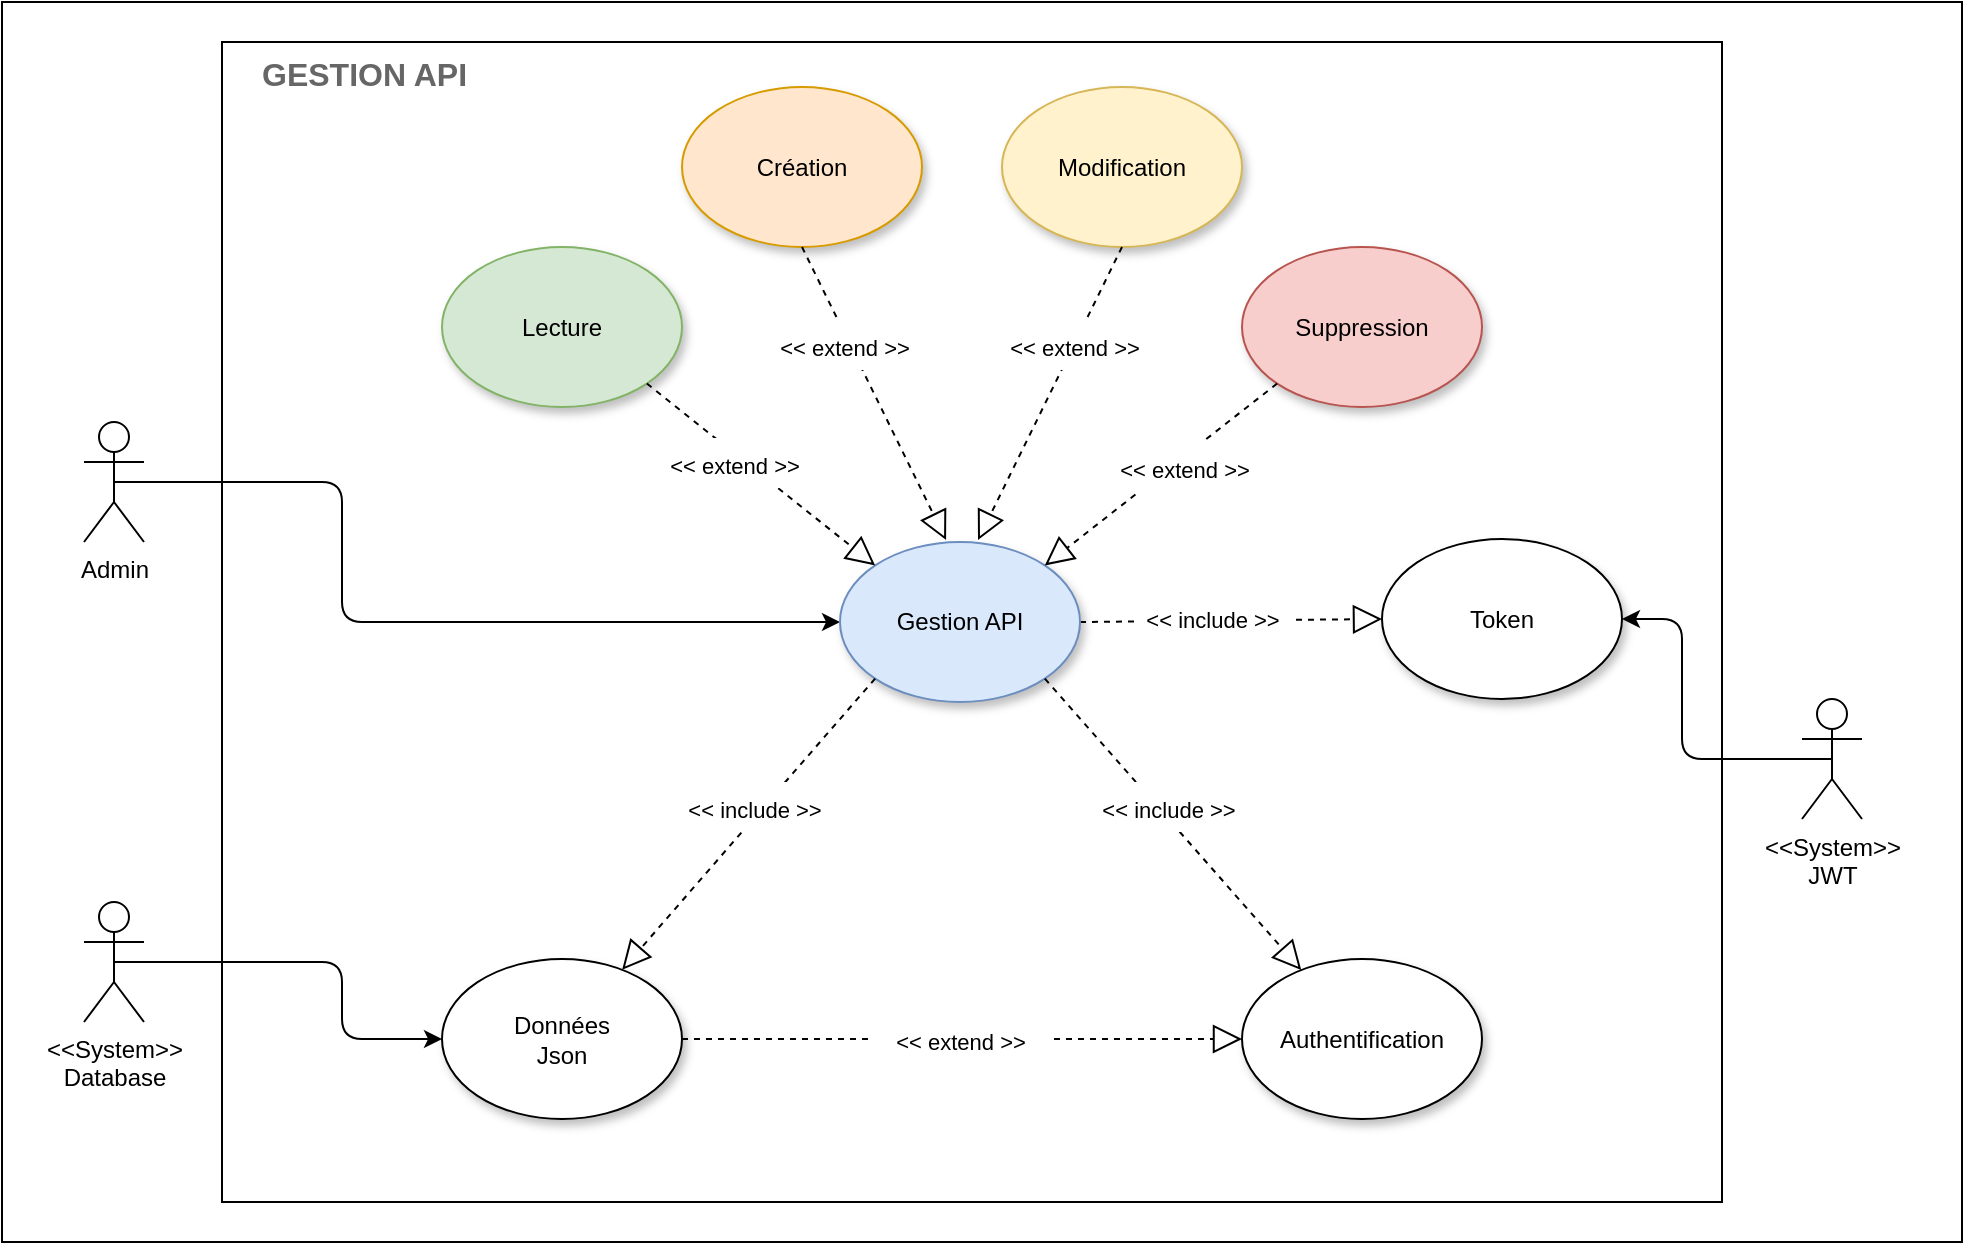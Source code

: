 <mxfile version="14.4.7" type="device" pages="3"><diagram id="VH_ox0vTG5aYY0R1LAW1" name="Page-1"><mxGraphModel dx="1090" dy="1764" grid="1" gridSize="10" guides="1" tooltips="1" connect="1" arrows="1" fold="1" page="1" pageScale="1" pageWidth="827" pageHeight="1169" math="0" shadow="0"><root><mxCell id="0"/><mxCell id="1" parent="0"/><mxCell id="WG0vmA7GrmN-rocCWLWq-1" value="" style="rounded=0;whiteSpace=wrap;html=1;fillColor=none;" parent="1" vertex="1"><mxGeometry x="230" y="-180" width="980" height="620" as="geometry"/></mxCell><mxCell id="WG0vmA7GrmN-rocCWLWq-2" value="" style="shape=folder;fontStyle=1;spacingTop=10;tabWidth=40;tabHeight=0;tabPosition=left;html=1;" parent="1" vertex="1"><mxGeometry x="340" y="-160" width="750" height="580" as="geometry"/></mxCell><mxCell id="WG0vmA7GrmN-rocCWLWq-3" style="edgeStyle=orthogonalEdgeStyle;rounded=1;orthogonalLoop=1;jettySize=auto;html=1;exitX=0.5;exitY=0.5;exitDx=0;exitDy=0;exitPerimeter=0;shadow=0;" parent="1" source="WG0vmA7GrmN-rocCWLWq-4" target="WG0vmA7GrmN-rocCWLWq-8" edge="1"><mxGeometry relative="1" as="geometry"><Array as="points"><mxPoint x="400" y="60"/><mxPoint x="400" y="130"/></Array></mxGeometry></mxCell><mxCell id="WG0vmA7GrmN-rocCWLWq-4" value="Admin" style="shape=umlActor;verticalLabelPosition=bottom;verticalAlign=top;html=1;" parent="1" vertex="1"><mxGeometry x="271" y="30" width="30" height="60" as="geometry"/></mxCell><mxCell id="WG0vmA7GrmN-rocCWLWq-5" value="Création" style="ellipse;whiteSpace=wrap;html=1;fillColor=#ffe6cc;strokeColor=#d79b00;shadow=1;" parent="1" vertex="1"><mxGeometry x="570" y="-137.5" width="120" height="80" as="geometry"/></mxCell><mxCell id="WG0vmA7GrmN-rocCWLWq-6" value="" style="endArrow=block;dashed=1;endFill=0;endSize=12;html=1;exitX=1;exitY=0.5;exitDx=0;exitDy=0;entryX=0;entryY=0.5;entryDx=0;entryDy=0;" parent="1" source="WG0vmA7GrmN-rocCWLWq-8" target="WG0vmA7GrmN-rocCWLWq-9" edge="1"><mxGeometry width="160" relative="1" as="geometry"><mxPoint x="620" y="90" as="sourcePoint"/><mxPoint x="909" y="154" as="targetPoint"/></mxGeometry></mxCell><mxCell id="WG0vmA7GrmN-rocCWLWq-7" value="&lt;div&gt;&lt;font style=&quot;font-size: 16px&quot; color=&quot;#666666&quot;&gt;&lt;b&gt;GESTION API&lt;/b&gt;&lt;/font&gt;&lt;/div&gt;" style="text;html=1;align=left;" parent="1" vertex="1"><mxGeometry x="358.2" y="-160" width="111.8" height="30" as="geometry"/></mxCell><mxCell id="WG0vmA7GrmN-rocCWLWq-8" value="Gestion API" style="ellipse;whiteSpace=wrap;html=1;fillColor=#dae8fc;strokeColor=#6c8ebf;shadow=1;" parent="1" vertex="1"><mxGeometry x="649" y="90" width="120" height="80" as="geometry"/></mxCell><mxCell id="WG0vmA7GrmN-rocCWLWq-9" value="Token" style="ellipse;whiteSpace=wrap;html=1;shadow=1;" parent="1" vertex="1"><mxGeometry x="920" y="88.5" width="120" height="80" as="geometry"/></mxCell><mxCell id="WG0vmA7GrmN-rocCWLWq-10" value="Suppression" style="ellipse;whiteSpace=wrap;html=1;shadow=1;fillColor=#f8cecc;strokeColor=#b85450;" parent="1" vertex="1"><mxGeometry x="850" y="-57.5" width="120" height="80" as="geometry"/></mxCell><mxCell id="WG0vmA7GrmN-rocCWLWq-13" value="" style="endArrow=block;dashed=1;endFill=0;endSize=12;html=1;exitX=0;exitY=1;exitDx=0;exitDy=0;entryX=1;entryY=0;entryDx=0;entryDy=0;" parent="1" source="WG0vmA7GrmN-rocCWLWq-10" target="WG0vmA7GrmN-rocCWLWq-8" edge="1"><mxGeometry width="160" relative="1" as="geometry"><mxPoint x="709" y="90" as="sourcePoint"/><mxPoint x="751" y="100" as="targetPoint"/><Array as="points"/></mxGeometry></mxCell><mxCell id="WG0vmA7GrmN-rocCWLWq-14" value="" style="endArrow=block;dashed=1;endFill=0;endSize=12;html=1;exitX=0.5;exitY=1;exitDx=0;exitDy=0;entryX=0.442;entryY=-0.012;entryDx=0;entryDy=0;entryPerimeter=0;" parent="1" source="WG0vmA7GrmN-rocCWLWq-5" target="WG0vmA7GrmN-rocCWLWq-8" edge="1"><mxGeometry width="160" relative="1" as="geometry"><mxPoint x="837.574" y="3.284" as="sourcePoint"/><mxPoint x="687" y="91" as="targetPoint"/><Array as="points"/></mxGeometry></mxCell><mxCell id="WG0vmA7GrmN-rocCWLWq-17" value="&lt;font style=&quot;font-size: 11px&quot;&gt;&amp;lt;&amp;lt; extend &amp;gt;&amp;gt;&lt;/font&gt;" style="text;html=1;align=center;fillColor=#ffffff;" parent="1" vertex="1"><mxGeometry x="606" y="-21" width="90" height="25" as="geometry"/></mxCell><mxCell id="WG0vmA7GrmN-rocCWLWq-18" value="Données&lt;br&gt;Json" style="ellipse;whiteSpace=wrap;html=1;shadow=1;" parent="1" vertex="1"><mxGeometry x="450" y="298.5" width="120" height="80" as="geometry"/></mxCell><mxCell id="WG0vmA7GrmN-rocCWLWq-19" value="" style="endArrow=block;dashed=1;endFill=0;endSize=12;html=1;exitX=0;exitY=1;exitDx=0;exitDy=0;" parent="1" source="WG0vmA7GrmN-rocCWLWq-8" target="WG0vmA7GrmN-rocCWLWq-18" edge="1"><mxGeometry width="160" relative="1" as="geometry"><mxPoint x="719" y="310" as="sourcePoint"/><mxPoint x="719" y="180" as="targetPoint"/></mxGeometry></mxCell><mxCell id="WG0vmA7GrmN-rocCWLWq-21" value="&lt;font style=&quot;font-size: 11px&quot;&gt;&amp;lt;&amp;lt; include &amp;gt;&amp;gt;&lt;/font&gt;" style="text;html=1;align=center;fillColor=#ffffff;" parent="1" vertex="1"><mxGeometry x="796" y="115" width="78" height="25" as="geometry"/></mxCell><mxCell id="yUi-xcZ-TGcRGuBILxH9-6" value="&amp;lt;&amp;lt;System&amp;gt;&amp;gt;&lt;br&gt;Database" style="shape=umlActor;verticalLabelPosition=bottom;verticalAlign=top;html=1;" parent="1" vertex="1"><mxGeometry x="271" y="270" width="30" height="60" as="geometry"/></mxCell><mxCell id="yUi-xcZ-TGcRGuBILxH9-10" style="edgeStyle=orthogonalEdgeStyle;rounded=1;orthogonalLoop=1;jettySize=auto;html=1;exitX=0.5;exitY=0.5;exitDx=0;exitDy=0;exitPerimeter=0;shadow=0;entryX=0;entryY=0.5;entryDx=0;entryDy=0;" parent="1" source="yUi-xcZ-TGcRGuBILxH9-6" target="WG0vmA7GrmN-rocCWLWq-18" edge="1"><mxGeometry relative="1" as="geometry"><Array as="points"><mxPoint x="400" y="300"/><mxPoint x="400" y="339"/></Array><mxPoint x="296" y="70" as="sourcePoint"/><mxPoint x="659" y="140" as="targetPoint"/></mxGeometry></mxCell><mxCell id="lj6DxXYrxHW-u3DZiMIi-1" value="Lecture" style="ellipse;whiteSpace=wrap;html=1;shadow=1;fillColor=#d5e8d4;strokeColor=#82b366;" parent="1" vertex="1"><mxGeometry x="450" y="-57.5" width="120" height="80" as="geometry"/></mxCell><mxCell id="lj6DxXYrxHW-u3DZiMIi-2" value="" style="endArrow=block;dashed=1;endFill=0;endSize=12;html=1;exitX=1;exitY=1;exitDx=0;exitDy=0;entryX=0;entryY=0;entryDx=0;entryDy=0;" parent="1" source="lj6DxXYrxHW-u3DZiMIi-1" target="WG0vmA7GrmN-rocCWLWq-8" edge="1"><mxGeometry width="160" relative="1" as="geometry"><mxPoint x="719" y="-60" as="sourcePoint"/><mxPoint x="719" y="100" as="targetPoint"/><Array as="points"/></mxGeometry></mxCell><mxCell id="lj6DxXYrxHW-u3DZiMIi-3" value="&lt;font style=&quot;font-size: 11px&quot;&gt;&amp;lt;&amp;lt; extend &amp;gt;&amp;gt;&lt;/font&gt;" style="text;html=1;align=center;fillColor=#ffffff;" parent="1" vertex="1"><mxGeometry x="551" y="38" width="90" height="25" as="geometry"/></mxCell><mxCell id="lj6DxXYrxHW-u3DZiMIi-4" value="&lt;font style=&quot;font-size: 11px&quot;&gt;&amp;lt;&amp;lt; include &amp;gt;&amp;gt;&lt;/font&gt;" style="text;html=1;align=center;fillColor=#ffffff;" parent="1" vertex="1"><mxGeometry x="561" y="210" width="90" height="25" as="geometry"/></mxCell><mxCell id="lj6DxXYrxHW-u3DZiMIi-6" value="Authentification" style="ellipse;whiteSpace=wrap;html=1;shadow=1;" parent="1" vertex="1"><mxGeometry x="850" y="298.5" width="120" height="80" as="geometry"/></mxCell><mxCell id="lj6DxXYrxHW-u3DZiMIi-7" value="" style="endArrow=block;dashed=1;endFill=0;endSize=12;html=1;exitX=1;exitY=1;exitDx=0;exitDy=0;" parent="1" source="WG0vmA7GrmN-rocCWLWq-8" target="lj6DxXYrxHW-u3DZiMIi-6" edge="1"><mxGeometry width="160" relative="1" as="geometry"><mxPoint x="676.574" y="168.284" as="sourcePoint"/><mxPoint x="541.298" y="315.873" as="targetPoint"/></mxGeometry></mxCell><mxCell id="lj6DxXYrxHW-u3DZiMIi-8" value="&lt;font style=&quot;font-size: 11px&quot;&gt;&amp;lt;&amp;lt; include &amp;gt;&amp;gt;&lt;/font&gt;" style="text;html=1;align=center;fillColor=#ffffff;" parent="1" vertex="1"><mxGeometry x="768" y="210" width="90" height="25" as="geometry"/></mxCell><mxCell id="lj6DxXYrxHW-u3DZiMIi-11" value="&amp;lt;&amp;lt;System&amp;gt;&amp;gt;&lt;br&gt;JWT" style="shape=umlActor;verticalLabelPosition=bottom;verticalAlign=top;html=1;" parent="1" vertex="1"><mxGeometry x="1130" y="168.5" width="30" height="60" as="geometry"/></mxCell><mxCell id="lj6DxXYrxHW-u3DZiMIi-12" value="" style="endArrow=block;dashed=1;endFill=0;endSize=12;html=1;exitX=1;exitY=0.5;exitDx=0;exitDy=0;entryX=0;entryY=0.5;entryDx=0;entryDy=0;" parent="1" source="WG0vmA7GrmN-rocCWLWq-18" target="lj6DxXYrxHW-u3DZiMIi-6" edge="1"><mxGeometry width="160" relative="1" as="geometry"><mxPoint x="960" y="173.54" as="sourcePoint"/><mxPoint x="842.426" y="321.716" as="targetPoint"/></mxGeometry></mxCell><mxCell id="lj6DxXYrxHW-u3DZiMIi-13" value="&lt;font style=&quot;font-size: 11px&quot;&gt;&amp;lt;&amp;lt; extend &amp;gt;&amp;gt;&lt;/font&gt;" style="text;html=1;align=center;fillColor=#ffffff;" parent="1" vertex="1"><mxGeometry x="664" y="326" width="90" height="25" as="geometry"/></mxCell><mxCell id="lj6DxXYrxHW-u3DZiMIi-14" style="edgeStyle=orthogonalEdgeStyle;rounded=1;orthogonalLoop=1;jettySize=auto;html=1;exitX=0.5;exitY=0.5;exitDx=0;exitDy=0;exitPerimeter=0;shadow=0;entryX=1;entryY=0.5;entryDx=0;entryDy=0;" parent="1" source="lj6DxXYrxHW-u3DZiMIi-11" target="WG0vmA7GrmN-rocCWLWq-9" edge="1"><mxGeometry relative="1" as="geometry"><Array as="points"><mxPoint x="1070" y="199"/><mxPoint x="1070" y="129"/></Array><mxPoint x="296" y="310" as="sourcePoint"/><mxPoint x="450" y="350" as="targetPoint"/></mxGeometry></mxCell><mxCell id="lj6DxXYrxHW-u3DZiMIi-15" value="Modification" style="ellipse;whiteSpace=wrap;html=1;fillColor=#fff2cc;strokeColor=#d6b656;shadow=1;" parent="1" vertex="1"><mxGeometry x="730" y="-137.5" width="120" height="80" as="geometry"/></mxCell><mxCell id="lj6DxXYrxHW-u3DZiMIi-16" value="" style="endArrow=block;dashed=1;endFill=0;endSize=12;html=1;exitX=0.5;exitY=1;exitDx=0;exitDy=0;entryX=0.575;entryY=-0.012;entryDx=0;entryDy=0;entryPerimeter=0;startSize=6;" parent="1" source="lj6DxXYrxHW-u3DZiMIi-15" target="WG0vmA7GrmN-rocCWLWq-8" edge="1"><mxGeometry width="160" relative="1" as="geometry"><mxPoint x="640" y="-47.5" as="sourcePoint"/><mxPoint x="709" y="90" as="targetPoint"/><Array as="points"/></mxGeometry></mxCell><mxCell id="lj6DxXYrxHW-u3DZiMIi-17" value="&lt;font style=&quot;font-size: 11px&quot;&gt;&amp;lt;&amp;lt; extend &amp;gt;&amp;gt;&lt;/font&gt;" style="text;html=1;align=center;fillColor=#ffffff;" parent="1" vertex="1"><mxGeometry x="776" y="40" width="90" height="25" as="geometry"/></mxCell><mxCell id="WG0vmA7GrmN-rocCWLWq-16" value="&lt;font style=&quot;font-size: 11px&quot;&gt;&amp;lt;&amp;lt; extend &amp;gt;&amp;gt;&lt;/font&gt;" style="text;html=1;align=center;fillColor=#ffffff;" parent="1" vertex="1"><mxGeometry x="721" y="-21" width="90" height="25" as="geometry"/></mxCell></root></mxGraphModel></diagram><diagram name="Livraison d'une commande" id="w-QYUiCodnrglj6sB1-8"><mxGraphModel dx="3485" dy="1910" grid="1" gridSize="10" guides="1" tooltips="1" connect="1" arrows="1" fold="1" page="1" pageScale="1" pageWidth="1654" pageHeight="2336" math="0" shadow="0"><root><mxCell id="6cDjXTNqXEqVuaz6WDZV-0"/><mxCell id="6cDjXTNqXEqVuaz6WDZV-1" parent="6cDjXTNqXEqVuaz6WDZV-0"/><mxCell id="MOrpgFzgNn9ORwq8JFCb-0" value="" style="whiteSpace=wrap;html=1;" vertex="1" parent="6cDjXTNqXEqVuaz6WDZV-1"><mxGeometry x="110" y="90" width="1340" height="890" as="geometry"/></mxCell><mxCell id="Pdqt44g4JhJTXEELVmCi-0" value="" style="shape=folder;fontStyle=1;spacingTop=10;tabWidth=40;tabHeight=14;tabPosition=left;html=1;" parent="6cDjXTNqXEqVuaz6WDZV-1" vertex="1"><mxGeometry x="350" y="130" width="830" height="790" as="geometry"/></mxCell><mxCell id="6b2l9aKh-bgbINoQDBiH-1" value="&amp;lt;&amp;lt;système&amp;gt;&amp;gt;&lt;br&gt;&lt;b&gt;système de géolocalisation&lt;/b&gt;&lt;br&gt;" style="shape=umlActor;verticalLabelPosition=bottom;labelBackgroundColor=#ffffff;verticalAlign=top;html=1;fillColor=#000000;" parent="6cDjXTNqXEqVuaz6WDZV-1" vertex="1"><mxGeometry x="1300" y="500" width="30" height="56" as="geometry"/></mxCell><mxCell id="6b2l9aKh-bgbINoQDBiH-2" style="edgeStyle=none;rounded=1;jumpSize=6;orthogonalLoop=1;jettySize=auto;html=1;exitX=1;exitY=1;exitDx=0;exitDy=0;entryX=0.024;entryY=0.386;entryDx=0;entryDy=0;entryPerimeter=0;dashed=1;endArrow=block;endFill=0;endSize=20;strokeWidth=1;" parent="6cDjXTNqXEqVuaz6WDZV-1" source="6b2l9aKh-bgbINoQDBiH-4" target="6b2l9aKh-bgbINoQDBiH-5" edge="1"><mxGeometry relative="1" as="geometry"/></mxCell><mxCell id="6b2l9aKh-bgbINoQDBiH-3" value="&amp;lt; &amp;lt;include&amp;gt; &amp;gt;" style="text;html=1;resizable=0;points=[];align=center;verticalAlign=middle;labelBackgroundColor=#ffffff;" parent="6b2l9aKh-bgbINoQDBiH-2" vertex="1" connectable="0"><mxGeometry x="-0.205" y="1" relative="1" as="geometry"><mxPoint as="offset"/></mxGeometry></mxCell><mxCell id="6b2l9aKh-bgbINoQDBiH-4" value="Validation de la commande" style="ellipse;whiteSpace=wrap;html=1;" parent="6cDjXTNqXEqVuaz6WDZV-1" vertex="1"><mxGeometry x="494" y="168" width="210" height="70" as="geometry"/></mxCell><mxCell id="G4kkE9BbwctxxHwsilJT-6" style="edgeStyle=none;rounded=1;jumpSize=6;orthogonalLoop=1;jettySize=auto;html=1;exitX=0.5;exitY=1;exitDx=0;exitDy=0;entryX=0.5;entryY=0;entryDx=0;entryDy=0;dashed=1;endArrow=block;endFill=0;endSize=20;strokeWidth=1;" parent="6cDjXTNqXEqVuaz6WDZV-1" source="6b2l9aKh-bgbINoQDBiH-5" target="G4kkE9BbwctxxHwsilJT-3" edge="1"><mxGeometry relative="1" as="geometry"/></mxCell><mxCell id="G4kkE9BbwctxxHwsilJT-9" value="&amp;lt; &amp;lt;include&amp;gt; &amp;gt;" style="text;html=1;resizable=0;points=[];align=center;verticalAlign=middle;labelBackgroundColor=#ffffff;" parent="G4kkE9BbwctxxHwsilJT-6" vertex="1" connectable="0"><mxGeometry x="-0.405" y="2" relative="1" as="geometry"><mxPoint x="-2" y="14" as="offset"/></mxGeometry></mxCell><mxCell id="G4kkE9BbwctxxHwsilJT-14" style="edgeStyle=none;rounded=1;jumpSize=6;orthogonalLoop=1;jettySize=auto;html=1;exitX=1;exitY=1;exitDx=0;exitDy=0;entryX=1;entryY=0;entryDx=0;entryDy=0;dashed=1;endArrow=block;endFill=0;endSize=20;strokeWidth=1;" parent="6cDjXTNqXEqVuaz6WDZV-1" source="G4kkE9BbwctxxHwsilJT-3" target="G4kkE9BbwctxxHwsilJT-11" edge="1"><mxGeometry relative="1" as="geometry"><Array as="points"/></mxGeometry></mxCell><mxCell id="G4kkE9BbwctxxHwsilJT-15" value="&amp;lt; &amp;lt;include&amp;gt; &amp;gt;" style="text;html=1;resizable=0;points=[];align=center;verticalAlign=middle;labelBackgroundColor=#ffffff;" parent="G4kkE9BbwctxxHwsilJT-14" vertex="1" connectable="0"><mxGeometry x="-0.217" relative="1" as="geometry"><mxPoint as="offset"/></mxGeometry></mxCell><mxCell id="6b2l9aKh-bgbINoQDBiH-5" value="Calcul du temps de livraison" style="ellipse;whiteSpace=wrap;html=1;" parent="6cDjXTNqXEqVuaz6WDZV-1" vertex="1"><mxGeometry x="838" y="257" width="210" height="70" as="geometry"/></mxCell><mxCell id="6b2l9aKh-bgbINoQDBiH-6" value="" style="endArrow=none;html=1;entryX=0;entryY=0.333;entryDx=0;entryDy=0;entryPerimeter=0;exitX=0.886;exitY=0.814;exitDx=0;exitDy=0;exitPerimeter=0;" parent="6cDjXTNqXEqVuaz6WDZV-1" source="6b2l9aKh-bgbINoQDBiH-5" target="6b2l9aKh-bgbINoQDBiH-1" edge="1"><mxGeometry width="50" height="50" relative="1" as="geometry"><mxPoint x="1085" y="267" as="sourcePoint"/><mxPoint x="1204" y="188" as="targetPoint"/></mxGeometry></mxCell><mxCell id="6b2l9aKh-bgbINoQDBiH-9" value="Livraison de la commande" style="ellipse;whiteSpace=wrap;html=1;" parent="6cDjXTNqXEqVuaz6WDZV-1" vertex="1"><mxGeometry x="555" y="780" width="210" height="70" as="geometry"/></mxCell><mxCell id="6b2l9aKh-bgbINoQDBiH-10" value="&lt;div style=&quot;text-align: center&quot;&gt;&lt;span&gt;&lt;b&gt;extension point&lt;/b&gt;&lt;/span&gt;&lt;/div&gt;&lt;div style=&quot;text-align: center&quot;&gt;&lt;span&gt;EXT1 : Si validation OK&lt;/span&gt;&lt;/div&gt;" style="text;html=1;resizable=0;points=[];autosize=1;align=left;verticalAlign=top;spacingTop=-4;" parent="6cDjXTNqXEqVuaz6WDZV-1" vertex="1"><mxGeometry x="534" y="247" width="140" height="30" as="geometry"/></mxCell><mxCell id="BLP0bTrUJ7WYx-oRSA_N-0" value="&lt;div style=&quot;text-align: center&quot;&gt;&lt;b&gt;Livraison d'une commande&lt;/b&gt;&lt;/div&gt;" style="text;html=1;" parent="6cDjXTNqXEqVuaz6WDZV-1" vertex="1"><mxGeometry x="1000" y="156" width="170" height="30" as="geometry"/></mxCell><mxCell id="6AGqnf61tiGwgaYWyTPQ-6" style="edgeStyle=none;rounded=1;jumpSize=6;orthogonalLoop=1;jettySize=auto;html=1;exitX=0.5;exitY=0;exitDx=0;exitDy=0;entryX=0.457;entryY=1.2;entryDx=0;entryDy=0;entryPerimeter=0;endArrow=block;endFill=0;endSize=20;strokeWidth=1;dashed=1;" parent="6cDjXTNqXEqVuaz6WDZV-1" source="BLP0bTrUJ7WYx-oRSA_N-1" target="6b2l9aKh-bgbINoQDBiH-10" edge="1"><mxGeometry relative="1" as="geometry"/></mxCell><mxCell id="bcoSQ2qYeqrCAkolIB37-0" value="&amp;lt; &amp;lt;extend&amp;gt; &amp;gt;" style="text;html=1;resizable=0;points=[];align=center;verticalAlign=middle;labelBackgroundColor=#ffffff;" parent="6AGqnf61tiGwgaYWyTPQ-6" vertex="1" connectable="0"><mxGeometry x="-0.265" relative="1" as="geometry"><mxPoint x="28" y="2" as="offset"/></mxGeometry></mxCell><mxCell id="G4kkE9BbwctxxHwsilJT-4" style="edgeStyle=none;rounded=1;jumpSize=6;orthogonalLoop=1;jettySize=auto;html=1;exitX=1;exitY=0.5;exitDx=0;exitDy=0;entryX=0;entryY=0;entryDx=0;entryDy=0;dashed=1;endArrow=block;endFill=0;endSize=20;strokeWidth=1;" parent="6cDjXTNqXEqVuaz6WDZV-1" source="BLP0bTrUJ7WYx-oRSA_N-1" target="G4kkE9BbwctxxHwsilJT-3" edge="1"><mxGeometry relative="1" as="geometry"/></mxCell><mxCell id="G4kkE9BbwctxxHwsilJT-8" value="&amp;lt; &amp;lt;include&amp;gt; &amp;gt;" style="text;html=1;resizable=0;points=[];align=center;verticalAlign=middle;labelBackgroundColor=#ffffff;" parent="G4kkE9BbwctxxHwsilJT-4" vertex="1" connectable="0"><mxGeometry x="0.19" y="2" relative="1" as="geometry"><mxPoint x="-13.5" y="-6.5" as="offset"/></mxGeometry></mxCell><mxCell id="BLP0bTrUJ7WYx-oRSA_N-1" value="Choix du livreur le plus proche&lt;br&gt;" style="ellipse;whiteSpace=wrap;html=1;" parent="6cDjXTNqXEqVuaz6WDZV-1" vertex="1"><mxGeometry x="479" y="360" width="250" height="70" as="geometry"/></mxCell><mxCell id="BLP0bTrUJ7WYx-oRSA_N-4" style="edgeStyle=none;rounded=1;jumpSize=6;orthogonalLoop=1;jettySize=auto;html=1;exitX=0.5;exitY=0;exitDx=0;exitDy=0;entryX=0.136;entryY=1.1;entryDx=0;entryDy=0;dashed=1;endArrow=block;endFill=0;endSize=20;strokeWidth=1;entryPerimeter=0;" parent="6cDjXTNqXEqVuaz6WDZV-1" source="BLP0bTrUJ7WYx-oRSA_N-3" target="sgKaqKILv5sMn1YOSmrw-0" edge="1"><mxGeometry relative="1" as="geometry"/></mxCell><mxCell id="bcoSQ2qYeqrCAkolIB37-1" value="&amp;lt; &amp;lt;extend&amp;gt; &amp;gt;" style="text;html=1;resizable=0;points=[];align=center;verticalAlign=middle;labelBackgroundColor=#ffffff;" parent="BLP0bTrUJ7WYx-oRSA_N-4" vertex="1" connectable="0"><mxGeometry x="-0.257" relative="1" as="geometry"><mxPoint x="-32" y="-3" as="offset"/></mxGeometry></mxCell><mxCell id="G4kkE9BbwctxxHwsilJT-5" style="edgeStyle=none;rounded=1;jumpSize=6;orthogonalLoop=1;jettySize=auto;html=1;exitX=1;exitY=0.5;exitDx=0;exitDy=0;entryX=0;entryY=0.5;entryDx=0;entryDy=0;dashed=1;endArrow=block;endFill=0;endSize=20;strokeWidth=1;" parent="6cDjXTNqXEqVuaz6WDZV-1" source="BLP0bTrUJ7WYx-oRSA_N-3" target="G4kkE9BbwctxxHwsilJT-3" edge="1"><mxGeometry relative="1" as="geometry"/></mxCell><mxCell id="G4kkE9BbwctxxHwsilJT-7" value="&amp;lt; &amp;lt;include&amp;gt; &amp;gt;" style="text;html=1;resizable=0;points=[];align=center;verticalAlign=middle;labelBackgroundColor=#ffffff;" parent="G4kkE9BbwctxxHwsilJT-5" vertex="1" connectable="0"><mxGeometry x="-0.137" relative="1" as="geometry"><mxPoint as="offset"/></mxGeometry></mxCell><mxCell id="BLP0bTrUJ7WYx-oRSA_N-3" value="Choix du livreur suivant" style="ellipse;whiteSpace=wrap;html=1;" parent="6cDjXTNqXEqVuaz6WDZV-1" vertex="1"><mxGeometry x="375" y="521" width="250" height="70" as="geometry"/></mxCell><mxCell id="BLP0bTrUJ7WYx-oRSA_N-6" value="livreur&lt;br&gt;" style="shape=umlActor;verticalLabelPosition=bottom;labelBackgroundColor=#ffffff;verticalAlign=top;html=1;fillColor=#000000;" parent="6cDjXTNqXEqVuaz6WDZV-1" vertex="1"><mxGeometry x="261" y="690" width="30" height="60" as="geometry"/></mxCell><mxCell id="6AGqnf61tiGwgaYWyTPQ-0" value="Acheteur" style="shape=umlActor;verticalLabelPosition=bottom;labelBackgroundColor=#ffffff;verticalAlign=top;html=1;fillColor=#000000;" parent="6cDjXTNqXEqVuaz6WDZV-1" vertex="1"><mxGeometry x="261" y="156" width="30" height="60" as="geometry"/></mxCell><mxCell id="6AGqnf61tiGwgaYWyTPQ-4" style="edgeStyle=none;rounded=1;jumpSize=6;orthogonalLoop=1;jettySize=auto;html=1;exitX=0.5;exitY=0;exitDx=0;exitDy=0;exitPerimeter=0;endArrow=block;endFill=0;endSize=20;strokeWidth=1;" parent="6cDjXTNqXEqVuaz6WDZV-1" source="6AGqnf61tiGwgaYWyTPQ-1" edge="1"><mxGeometry relative="1" as="geometry"><mxPoint x="280" y="240" as="targetPoint"/></mxGeometry></mxCell><mxCell id="6AGqnf61tiGwgaYWyTPQ-1" value="Particulier" style="shape=umlActor;verticalLabelPosition=bottom;labelBackgroundColor=#ffffff;verticalAlign=top;html=1;fillColor=#000000;" parent="6cDjXTNqXEqVuaz6WDZV-1" vertex="1"><mxGeometry x="291" y="277" width="30" height="60" as="geometry"/></mxCell><mxCell id="6AGqnf61tiGwgaYWyTPQ-3" style="edgeStyle=none;rounded=1;jumpSize=6;orthogonalLoop=1;jettySize=auto;html=1;exitX=0.5;exitY=0;exitDx=0;exitDy=0;exitPerimeter=0;endArrow=block;endFill=0;endSize=20;strokeWidth=1;" parent="6cDjXTNqXEqVuaz6WDZV-1" source="6AGqnf61tiGwgaYWyTPQ-2" edge="1"><mxGeometry relative="1" as="geometry"><mxPoint x="250" y="240" as="targetPoint"/></mxGeometry></mxCell><mxCell id="6AGqnf61tiGwgaYWyTPQ-2" value="Entreprise" style="shape=umlActor;verticalLabelPosition=bottom;labelBackgroundColor=#ffffff;verticalAlign=top;html=1;fillColor=#000000;" parent="6cDjXTNqXEqVuaz6WDZV-1" vertex="1"><mxGeometry x="180" y="280" width="30" height="60" as="geometry"/></mxCell><mxCell id="6AGqnf61tiGwgaYWyTPQ-5" value="" style="endArrow=none;html=1;strokeWidth=1;entryX=0;entryY=0.5;entryDx=0;entryDy=0;exitX=0.75;exitY=0.1;exitDx=0;exitDy=0;exitPerimeter=0;" parent="6cDjXTNqXEqVuaz6WDZV-1" source="6AGqnf61tiGwgaYWyTPQ-0" target="6b2l9aKh-bgbINoQDBiH-4" edge="1"><mxGeometry width="50" height="50" relative="1" as="geometry"><mxPoint x="370" y="263" as="sourcePoint"/><mxPoint x="420" y="213" as="targetPoint"/></mxGeometry></mxCell><mxCell id="sgKaqKILv5sMn1YOSmrw-0" value="&lt;div style=&quot;text-align: center&quot;&gt;&lt;span&gt;&lt;b&gt;extension point&lt;/b&gt;&lt;/span&gt;&lt;/div&gt;&lt;div style=&quot;text-align: center&quot;&gt;&lt;span&gt;EXT1 : Si livreur actuel non disponible&lt;/span&gt;&lt;/div&gt;" style="text;html=1;resizable=0;points=[];autosize=1;align=left;verticalAlign=top;spacingTop=-4;" parent="6cDjXTNqXEqVuaz6WDZV-1" vertex="1"><mxGeometry x="500" y="440" width="220" height="30" as="geometry"/></mxCell><mxCell id="sgKaqKILv5sMn1YOSmrw-3" value="Entreprise ExpressFood" style="shape=umlActor;verticalLabelPosition=bottom;labelBackgroundColor=#ffffff;verticalAlign=top;html=1;fillColor=#000000;" parent="6cDjXTNqXEqVuaz6WDZV-1" vertex="1"><mxGeometry x="195" y="521" width="30" height="60" as="geometry"/></mxCell><mxCell id="sgKaqKILv5sMn1YOSmrw-5" value="" style="endArrow=none;html=1;entryX=0;entryY=0.5;entryDx=0;entryDy=0;exitX=1;exitY=0.333;exitDx=0;exitDy=0;exitPerimeter=0;" parent="6cDjXTNqXEqVuaz6WDZV-1" source="sgKaqKILv5sMn1YOSmrw-3" target="BLP0bTrUJ7WYx-oRSA_N-3" edge="1"><mxGeometry width="50" height="50" relative="1" as="geometry"><mxPoint x="890" y="825" as="sourcePoint"/><mxPoint x="1320" y="539" as="targetPoint"/><Array as="points"/></mxGeometry></mxCell><mxCell id="G4kkE9BbwctxxHwsilJT-0" value="&amp;lt;&amp;lt;système&amp;gt;&amp;gt;&lt;br&gt;&lt;b&gt;système de paiement&lt;/b&gt;&lt;br&gt;" style="shape=umlActor;verticalLabelPosition=bottom;labelBackgroundColor=#ffffff;verticalAlign=top;html=1;fillColor=#000000;" parent="6cDjXTNqXEqVuaz6WDZV-1" vertex="1"><mxGeometry x="1295" y="749" width="30" height="56" as="geometry"/></mxCell><mxCell id="G4kkE9BbwctxxHwsilJT-12" style="edgeStyle=none;rounded=1;jumpSize=6;orthogonalLoop=1;jettySize=auto;html=1;exitX=0;exitY=1;exitDx=0;exitDy=0;entryX=0.5;entryY=0;entryDx=0;entryDy=0;dashed=1;endArrow=block;endFill=0;endSize=20;strokeWidth=1;" parent="6cDjXTNqXEqVuaz6WDZV-1" source="G4kkE9BbwctxxHwsilJT-3" target="G4kkE9BbwctxxHwsilJT-10" edge="1"><mxGeometry relative="1" as="geometry"/></mxCell><mxCell id="G4kkE9BbwctxxHwsilJT-13" value="&amp;lt; &amp;lt;include&amp;gt; &amp;gt;" style="text;html=1;resizable=0;points=[];align=center;verticalAlign=middle;labelBackgroundColor=#ffffff;" parent="G4kkE9BbwctxxHwsilJT-12" vertex="1" connectable="0"><mxGeometry x="0.162" relative="1" as="geometry"><mxPoint as="offset"/></mxGeometry></mxCell><mxCell id="G4kkE9BbwctxxHwsilJT-3" value="Livraison acceptée" style="ellipse;whiteSpace=wrap;html=1;" parent="6cDjXTNqXEqVuaz6WDZV-1" vertex="1"><mxGeometry x="838" y="458" width="210" height="70" as="geometry"/></mxCell><mxCell id="G4kkE9BbwctxxHwsilJT-16" style="edgeStyle=none;rounded=1;jumpSize=6;orthogonalLoop=1;jettySize=auto;html=1;exitX=1;exitY=0.5;exitDx=0;exitDy=0;entryX=0;entryY=1;entryDx=0;entryDy=0;dashed=1;endArrow=block;endFill=0;endSize=20;strokeWidth=1;" parent="6cDjXTNqXEqVuaz6WDZV-1" source="G4kkE9BbwctxxHwsilJT-10" target="G4kkE9BbwctxxHwsilJT-11" edge="1"><mxGeometry relative="1" as="geometry"/></mxCell><mxCell id="G4kkE9BbwctxxHwsilJT-17" value="&amp;lt; &amp;lt;include&amp;gt; &amp;gt;" style="text;html=1;resizable=0;points=[];align=center;verticalAlign=middle;labelBackgroundColor=#ffffff;" parent="G4kkE9BbwctxxHwsilJT-16" vertex="1" connectable="0"><mxGeometry x="-0.359" y="1" relative="1" as="geometry"><mxPoint x="7.5" y="14" as="offset"/></mxGeometry></mxCell><mxCell id="G4kkE9BbwctxxHwsilJT-22" style="edgeStyle=none;rounded=1;jumpSize=6;orthogonalLoop=1;jettySize=auto;html=1;exitX=0.5;exitY=1;exitDx=0;exitDy=0;entryX=0.5;entryY=0;entryDx=0;entryDy=0;dashed=1;endArrow=block;endFill=0;endSize=20;strokeWidth=1;" parent="6cDjXTNqXEqVuaz6WDZV-1" source="G4kkE9BbwctxxHwsilJT-10" target="6b2l9aKh-bgbINoQDBiH-9" edge="1"><mxGeometry relative="1" as="geometry"/></mxCell><mxCell id="G4kkE9BbwctxxHwsilJT-23" value="&amp;lt; &amp;lt;include&amp;gt; &amp;gt;" style="text;html=1;resizable=0;points=[];align=center;verticalAlign=middle;labelBackgroundColor=#ffffff;" parent="G4kkE9BbwctxxHwsilJT-22" vertex="1" connectable="0"><mxGeometry x="-0.326" y="1" relative="1" as="geometry"><mxPoint x="-26" as="offset"/></mxGeometry></mxCell><mxCell id="G4kkE9BbwctxxHwsilJT-10" value="Notification client &quot;Commande prise en charge&quot;" style="ellipse;whiteSpace=wrap;html=1;" parent="6cDjXTNqXEqVuaz6WDZV-1" vertex="1"><mxGeometry x="490" y="640" width="310" height="80" as="geometry"/></mxCell><mxCell id="G4kkE9BbwctxxHwsilJT-11" value="Redirection page temps de livraison" style="ellipse;whiteSpace=wrap;html=1;" parent="6cDjXTNqXEqVuaz6WDZV-1" vertex="1"><mxGeometry x="860" y="619.5" width="260" height="59" as="geometry"/></mxCell><mxCell id="G4kkE9BbwctxxHwsilJT-20" style="edgeStyle=none;rounded=1;jumpSize=6;orthogonalLoop=1;jettySize=auto;html=1;exitX=0;exitY=0.5;exitDx=0;exitDy=0;entryX=1;entryY=0.5;entryDx=0;entryDy=0;dashed=1;endArrow=block;endFill=0;endSize=20;strokeWidth=1;" parent="6cDjXTNqXEqVuaz6WDZV-1" source="G4kkE9BbwctxxHwsilJT-18" target="6b2l9aKh-bgbINoQDBiH-9" edge="1"><mxGeometry relative="1" as="geometry"/></mxCell><mxCell id="G4kkE9BbwctxxHwsilJT-21" value="&amp;lt; &amp;lt;extend&amp;gt; &amp;gt;" style="text;html=1;resizable=0;points=[];align=center;verticalAlign=middle;labelBackgroundColor=#ffffff;" parent="G4kkE9BbwctxxHwsilJT-20" vertex="1" connectable="0"><mxGeometry x="-0.35" relative="1" as="geometry"><mxPoint x="-8" y="-8" as="offset"/></mxGeometry></mxCell><mxCell id="G4kkE9BbwctxxHwsilJT-18" value="Récupération paiement" style="ellipse;whiteSpace=wrap;html=1;" parent="6cDjXTNqXEqVuaz6WDZV-1" vertex="1"><mxGeometry x="885" y="777" width="210" height="70" as="geometry"/></mxCell><mxCell id="G4kkE9BbwctxxHwsilJT-19" value="&lt;div style=&quot;text-align: center&quot;&gt;&lt;span&gt;&lt;b&gt;extension point&lt;/b&gt;&lt;/span&gt;&lt;/div&gt;&lt;div style=&quot;text-align: center&quot;&gt;&lt;span&gt;EXT1 : Si paiement sur place (chèque, espèce)&lt;/span&gt;&lt;/div&gt;" style="text;html=1;resizable=0;points=[];autosize=1;align=left;verticalAlign=top;spacingTop=-4;" parent="6cDjXTNqXEqVuaz6WDZV-1" vertex="1"><mxGeometry x="530" y="865" width="270" height="30" as="geometry"/></mxCell><mxCell id="G4kkE9BbwctxxHwsilJT-24" value="" style="endArrow=none;html=1;entryX=0.067;entryY=0.757;entryDx=0;entryDy=0;exitX=1;exitY=0.333;exitDx=0;exitDy=0;exitPerimeter=0;entryPerimeter=0;" parent="6cDjXTNqXEqVuaz6WDZV-1" source="BLP0bTrUJ7WYx-oRSA_N-6" target="G4kkE9BbwctxxHwsilJT-3" edge="1"><mxGeometry width="50" height="50" relative="1" as="geometry"><mxPoint x="276" y="700" as="sourcePoint"/><mxPoint x="426" y="715" as="targetPoint"/><Array as="points"/></mxGeometry></mxCell><mxCell id="GlQzbCFi37gt2-67gvie-0" value="" style="endArrow=none;html=1;entryX=0;entryY=0.333;entryDx=0;entryDy=0;entryPerimeter=0;exitX=1;exitY=0.5;exitDx=0;exitDy=0;" parent="6cDjXTNqXEqVuaz6WDZV-1" source="G4kkE9BbwctxxHwsilJT-18" target="G4kkE9BbwctxxHwsilJT-0" edge="1"><mxGeometry width="50" height="50" relative="1" as="geometry"><mxPoint x="1034" y="500" as="sourcePoint"/><mxPoint x="1310" y="705" as="targetPoint"/></mxGeometry></mxCell></root></mxGraphModel></diagram><diagram name="Ajout d'un plat du jour" id="Pjryhe-Rg2_dDlAWVT8j"><mxGraphModel dx="2323" dy="1273" grid="1" gridSize="10" guides="1" tooltips="1" connect="1" arrows="1" fold="1" page="1" pageScale="1" pageWidth="1654" pageHeight="2336" math="0" shadow="0"><root><mxCell id="OBRYc4jluoY8yjoJlfUl-0"/><mxCell id="OBRYc4jluoY8yjoJlfUl-1" parent="OBRYc4jluoY8yjoJlfUl-0"/><mxCell id="fIu9-ngxkENwtGSgZ3IS-0" value="" style="whiteSpace=wrap;html=1;" vertex="1" parent="OBRYc4jluoY8yjoJlfUl-1"><mxGeometry x="90" y="65" width="1110" height="755" as="geometry"/></mxCell><mxCell id="n2VfmviNvjXJ3C9nIvnt-0" value="" style="shape=folder;fontStyle=1;spacingTop=10;tabWidth=40;tabHeight=14;tabPosition=left;html=1;" parent="OBRYc4jluoY8yjoJlfUl-1" vertex="1"><mxGeometry x="320" y="90" width="830" height="680" as="geometry"/></mxCell><mxCell id="-eHsNyeum8KJDXx0hkt0-2" value="Consulter la carte" style="ellipse;whiteSpace=wrap;html=1;" parent="OBRYc4jluoY8yjoJlfUl-1" vertex="1"><mxGeometry x="580" y="141" width="250" height="50" as="geometry"/></mxCell><mxCell id="-eHsNyeum8KJDXx0hkt0-11" value="&lt;b&gt;Ajout d'un plat du jour&lt;/b&gt;&lt;br&gt;" style="text;html=1;resizable=0;points=[];autosize=1;align=left;verticalAlign=top;spacingTop=-4;" parent="OBRYc4jluoY8yjoJlfUl-1" vertex="1"><mxGeometry x="1000" y="121" width="140" height="20" as="geometry"/></mxCell><mxCell id="9Tkb1nV93ElJCu36WKn_-3" value="Acheteur" style="shape=umlActor;verticalLabelPosition=bottom;labelBackgroundColor=#ffffff;verticalAlign=top;html=1;fillColor=#000000;" parent="OBRYc4jluoY8yjoJlfUl-1" vertex="1"><mxGeometry x="187" y="148" width="30" height="60" as="geometry"/></mxCell><mxCell id="btzbmxIyDeASeJlJxZDf-1" style="edgeStyle=none;rounded=1;jumpSize=6;orthogonalLoop=1;jettySize=auto;html=1;exitX=0.5;exitY=0;exitDx=0;exitDy=0;exitPerimeter=0;endArrow=block;endFill=0;endSize=20;strokeWidth=1;" parent="OBRYc4jluoY8yjoJlfUl-1" source="9Tkb1nV93ElJCu36WKn_-4" edge="1"><mxGeometry relative="1" as="geometry"><mxPoint x="220" y="238" as="targetPoint"/></mxGeometry></mxCell><mxCell id="9Tkb1nV93ElJCu36WKn_-4" value="Particulier" style="shape=umlActor;verticalLabelPosition=bottom;labelBackgroundColor=#ffffff;verticalAlign=top;html=1;fillColor=#000000;" parent="OBRYc4jluoY8yjoJlfUl-1" vertex="1"><mxGeometry x="220" y="288" width="30" height="60" as="geometry"/></mxCell><mxCell id="btzbmxIyDeASeJlJxZDf-0" style="edgeStyle=none;rounded=1;jumpSize=6;orthogonalLoop=1;jettySize=auto;html=1;exitX=0.5;exitY=0;exitDx=0;exitDy=0;exitPerimeter=0;endArrow=block;endFill=0;endSize=20;strokeWidth=1;" parent="OBRYc4jluoY8yjoJlfUl-1" source="9Tkb1nV93ElJCu36WKn_-5" edge="1"><mxGeometry relative="1" as="geometry"><mxPoint x="170" y="228" as="targetPoint"/></mxGeometry></mxCell><mxCell id="9Tkb1nV93ElJCu36WKn_-5" value="Entreprise" style="shape=umlActor;verticalLabelPosition=bottom;labelBackgroundColor=#ffffff;verticalAlign=top;html=1;fillColor=#000000;" parent="OBRYc4jluoY8yjoJlfUl-1" vertex="1"><mxGeometry x="120" y="288" width="30" height="60" as="geometry"/></mxCell><mxCell id="btzbmxIyDeASeJlJxZDf-3" value="" style="endArrow=none;html=1;strokeWidth=1;entryX=0;entryY=0.5;entryDx=0;entryDy=0;exitX=1;exitY=0.333;exitDx=0;exitDy=0;exitPerimeter=0;" parent="OBRYc4jluoY8yjoJlfUl-1" source="9Tkb1nV93ElJCu36WKn_-3" target="-eHsNyeum8KJDXx0hkt0-2" edge="1"><mxGeometry width="50" height="50" relative="1" as="geometry"><mxPoint x="110" y="950" as="sourcePoint"/><mxPoint x="160" y="900" as="targetPoint"/></mxGeometry></mxCell><mxCell id="btzbmxIyDeASeJlJxZDf-4" value="Entreprise ExpressFood" style="shape=umlActor;verticalLabelPosition=bottom;labelBackgroundColor=#ffffff;verticalAlign=top;html=1;fillColor=#000000;" parent="OBRYc4jluoY8yjoJlfUl-1" vertex="1"><mxGeometry x="167" y="450" width="30" height="60" as="geometry"/></mxCell><mxCell id="btzbmxIyDeASeJlJxZDf-14" style="edgeStyle=none;rounded=1;jumpSize=6;orthogonalLoop=1;jettySize=auto;html=1;exitX=0;exitY=1;exitDx=0;exitDy=0;entryX=1;entryY=0;entryDx=0;entryDy=0;endArrow=block;endFill=0;endSize=9;strokeWidth=1;" parent="OBRYc4jluoY8yjoJlfUl-1" source="btzbmxIyDeASeJlJxZDf-5" target="btzbmxIyDeASeJlJxZDf-10" edge="1"><mxGeometry relative="1" as="geometry"/></mxCell><mxCell id="btzbmxIyDeASeJlJxZDf-15" style="edgeStyle=none;rounded=1;jumpSize=6;orthogonalLoop=1;jettySize=auto;html=1;exitX=0.5;exitY=1;exitDx=0;exitDy=0;entryX=0.666;entryY=0.02;entryDx=0;entryDy=0;entryPerimeter=0;endArrow=block;endFill=0;endSize=9;strokeWidth=1;" parent="OBRYc4jluoY8yjoJlfUl-1" source="btzbmxIyDeASeJlJxZDf-5" target="btzbmxIyDeASeJlJxZDf-11" edge="1"><mxGeometry relative="1" as="geometry"/></mxCell><mxCell id="btzbmxIyDeASeJlJxZDf-16" style="edgeStyle=none;rounded=1;jumpSize=6;orthogonalLoop=1;jettySize=auto;html=1;exitX=1;exitY=1;exitDx=0;exitDy=0;entryX=1;entryY=0.5;entryDx=0;entryDy=0;endArrow=block;endFill=0;endSize=9;strokeWidth=1;" parent="OBRYc4jluoY8yjoJlfUl-1" source="btzbmxIyDeASeJlJxZDf-5" target="btzbmxIyDeASeJlJxZDf-12" edge="1"><mxGeometry relative="1" as="geometry"><Array as="points"/></mxGeometry></mxCell><mxCell id="btzbmxIyDeASeJlJxZDf-17" style="edgeStyle=none;rounded=1;jumpSize=6;orthogonalLoop=1;jettySize=auto;html=1;exitX=1;exitY=0.5;exitDx=0;exitDy=0;entryX=1;entryY=0.5;entryDx=0;entryDy=0;endArrow=block;endFill=0;endSize=9;strokeWidth=1;" parent="OBRYc4jluoY8yjoJlfUl-1" source="btzbmxIyDeASeJlJxZDf-5" target="btzbmxIyDeASeJlJxZDf-13" edge="1"><mxGeometry relative="1" as="geometry"><Array as="points"><mxPoint x="660" y="460"/></Array></mxGeometry></mxCell><mxCell id="PYuCqc0yl3SopAAgHcYh-2" style="edgeStyle=none;rounded=1;jumpSize=6;orthogonalLoop=1;jettySize=auto;html=1;exitX=1;exitY=0.5;exitDx=0;exitDy=0;entryX=0.5;entryY=0;entryDx=0;entryDy=0;startArrow=none;startFill=0;startSize=6;endArrow=block;endFill=0;endSize=20;strokeWidth=1;dashed=1;" parent="OBRYc4jluoY8yjoJlfUl-1" source="btzbmxIyDeASeJlJxZDf-5" target="PYuCqc0yl3SopAAgHcYh-0" edge="1"><mxGeometry relative="1" as="geometry"/></mxCell><mxCell id="PYuCqc0yl3SopAAgHcYh-3" value="&amp;lt; &amp;lt;include&amp;gt; &amp;gt;" style="text;html=1;resizable=0;points=[];align=center;verticalAlign=middle;labelBackgroundColor=#ffffff;" parent="PYuCqc0yl3SopAAgHcYh-2" vertex="1" connectable="0"><mxGeometry x="-0.385" y="4" relative="1" as="geometry"><mxPoint x="34.5" y="9" as="offset"/></mxGeometry></mxCell><mxCell id="btzbmxIyDeASeJlJxZDf-5" value="Modifier la carte" style="ellipse;whiteSpace=wrap;html=1;" parent="OBRYc4jluoY8yjoJlfUl-1" vertex="1"><mxGeometry x="580" y="230" width="250" height="50" as="geometry"/></mxCell><mxCell id="btzbmxIyDeASeJlJxZDf-7" value="" style="endArrow=none;html=1;strokeWidth=1;entryX=0;entryY=0.5;entryDx=0;entryDy=0;exitX=1;exitY=0.333;exitDx=0;exitDy=0;exitPerimeter=0;" parent="OBRYc4jluoY8yjoJlfUl-1" source="btzbmxIyDeASeJlJxZDf-4" target="btzbmxIyDeASeJlJxZDf-5" edge="1"><mxGeometry width="50" height="50" relative="1" as="geometry"><mxPoint x="110" y="950" as="sourcePoint"/><mxPoint x="160" y="900" as="targetPoint"/><Array as="points"><mxPoint x="360" y="280"/></Array></mxGeometry></mxCell><mxCell id="btzbmxIyDeASeJlJxZDf-10" value="Plat 1" style="ellipse;whiteSpace=wrap;html=1;" parent="OBRYc4jluoY8yjoJlfUl-1" vertex="1"><mxGeometry x="387.5" y="318" width="145" height="50" as="geometry"/></mxCell><mxCell id="btzbmxIyDeASeJlJxZDf-11" value="Plat 2" style="ellipse;whiteSpace=wrap;html=1;" parent="OBRYc4jluoY8yjoJlfUl-1" vertex="1"><mxGeometry x="387.5" y="390" width="145" height="50" as="geometry"/></mxCell><mxCell id="btzbmxIyDeASeJlJxZDf-12" value="Dessert 1" style="ellipse;whiteSpace=wrap;html=1;" parent="OBRYc4jluoY8yjoJlfUl-1" vertex="1"><mxGeometry x="387.5" y="462" width="145" height="50" as="geometry"/></mxCell><mxCell id="btzbmxIyDeASeJlJxZDf-13" value="Dessert 2" style="ellipse;whiteSpace=wrap;html=1;" parent="OBRYc4jluoY8yjoJlfUl-1" vertex="1"><mxGeometry x="387.5" y="534" width="145" height="50" as="geometry"/></mxCell><mxCell id="PYuCqc0yl3SopAAgHcYh-0" value="S'authentifier" style="ellipse;whiteSpace=wrap;html=1;" parent="OBRYc4jluoY8yjoJlfUl-1" vertex="1"><mxGeometry x="870" y="343" width="200" height="50" as="geometry"/></mxCell><mxCell id="PYuCqc0yl3SopAAgHcYh-18" style="edgeStyle=none;rounded=1;jumpSize=6;orthogonalLoop=1;jettySize=auto;html=1;exitX=0.5;exitY=0;exitDx=0;exitDy=0;entryX=0.5;entryY=1;entryDx=0;entryDy=0;startArrow=none;startFill=0;startSize=6;endArrow=block;endFill=0;endSize=20;strokeWidth=1;dashed=1;" parent="OBRYc4jluoY8yjoJlfUl-1" source="PYuCqc0yl3SopAAgHcYh-4" target="PYuCqc0yl3SopAAgHcYh-0" edge="1"><mxGeometry relative="1" as="geometry"/></mxCell><mxCell id="PYuCqc0yl3SopAAgHcYh-19" value="&amp;lt; &amp;lt;include&amp;gt; &amp;gt;" style="text;html=1;resizable=0;points=[];align=center;verticalAlign=middle;labelBackgroundColor=#ffffff;" parent="PYuCqc0yl3SopAAgHcYh-18" vertex="1" connectable="0"><mxGeometry x="-0.26" y="-1" relative="1" as="geometry"><mxPoint as="offset"/></mxGeometry></mxCell><mxCell id="PYuCqc0yl3SopAAgHcYh-4" value="Ajout des plats du jour (en ligne)" style="ellipse;whiteSpace=wrap;html=1;" parent="OBRYc4jluoY8yjoJlfUl-1" vertex="1"><mxGeometry x="870" y="490" width="230" height="47" as="geometry"/></mxCell><mxCell id="PYuCqc0yl3SopAAgHcYh-8" value="Livreur" style="shape=umlActor;verticalLabelPosition=bottom;labelBackgroundColor=#ffffff;verticalAlign=top;html=1;fillColor=#000000;" parent="OBRYc4jluoY8yjoJlfUl-1" vertex="1"><mxGeometry x="177" y="660" width="30" height="60" as="geometry"/></mxCell><mxCell id="PYuCqc0yl3SopAAgHcYh-11" value="" style="endArrow=none;html=1;strokeWidth=1;exitX=1;exitY=0.333;exitDx=0;exitDy=0;exitPerimeter=0;entryX=0;entryY=0.5;entryDx=0;entryDy=0;" parent="OBRYc4jluoY8yjoJlfUl-1" source="PYuCqc0yl3SopAAgHcYh-8" target="PYuCqc0yl3SopAAgHcYh-16" edge="1"><mxGeometry width="50" height="50" relative="1" as="geometry"><mxPoint x="240" y="760" as="sourcePoint"/><mxPoint x="290" y="710" as="targetPoint"/></mxGeometry></mxCell><mxCell id="PYuCqc0yl3SopAAgHcYh-14" style="edgeStyle=none;rounded=1;jumpSize=6;orthogonalLoop=1;jettySize=auto;html=1;exitX=0.5;exitY=0;exitDx=0;exitDy=0;entryX=0;entryY=0.5;entryDx=0;entryDy=0;startArrow=none;startFill=0;startSize=6;endArrow=block;endFill=0;endSize=20;strokeWidth=1;dashed=1;" parent="OBRYc4jluoY8yjoJlfUl-1" source="PYuCqc0yl3SopAAgHcYh-12" target="PYuCqc0yl3SopAAgHcYh-0" edge="1"><mxGeometry relative="1" as="geometry"><Array as="points"><mxPoint x="730" y="490"/></Array></mxGeometry></mxCell><mxCell id="PYuCqc0yl3SopAAgHcYh-15" value="&amp;lt; &amp;lt;include&amp;gt; &amp;gt;" style="text;html=1;resizable=0;points=[];align=center;verticalAlign=middle;labelBackgroundColor=#ffffff;" parent="PYuCqc0yl3SopAAgHcYh-14" vertex="1" connectable="0"><mxGeometry x="-0.11" relative="1" as="geometry"><mxPoint as="offset"/></mxGeometry></mxCell><mxCell id="PYuCqc0yl3SopAAgHcYh-12" value="Consulter nouvelle carte" style="ellipse;whiteSpace=wrap;html=1;" parent="OBRYc4jluoY8yjoJlfUl-1" vertex="1"><mxGeometry x="820" y="690" width="230" height="50" as="geometry"/></mxCell><mxCell id="PYuCqc0yl3SopAAgHcYh-17" style="edgeStyle=none;rounded=1;jumpSize=6;orthogonalLoop=1;jettySize=auto;html=1;exitX=1;exitY=0.5;exitDx=0;exitDy=0;entryX=0;entryY=0.5;entryDx=0;entryDy=0;startArrow=none;startFill=0;startSize=6;endArrow=block;endFill=0;endSize=10;strokeWidth=1;" parent="OBRYc4jluoY8yjoJlfUl-1" source="PYuCqc0yl3SopAAgHcYh-16" target="PYuCqc0yl3SopAAgHcYh-12" edge="1"><mxGeometry relative="1" as="geometry"/></mxCell><mxCell id="PYuCqc0yl3SopAAgHcYh-16" value="Notification ajout plats" style="ellipse;whiteSpace=wrap;html=1;" parent="OBRYc4jluoY8yjoJlfUl-1" vertex="1"><mxGeometry x="465" y="640" width="230" height="50" as="geometry"/></mxCell></root></mxGraphModel></diagram></mxfile>